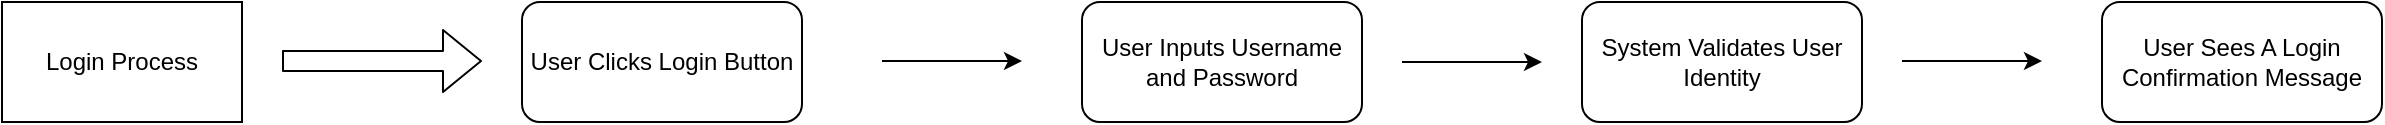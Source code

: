 <mxfile>
    <diagram id="ezw36I3oR5dIhmOx2YJK" name="Page-1">
        <mxGraphModel dx="1314" dy="737" grid="1" gridSize="10" guides="1" tooltips="1" connect="1" arrows="1" fold="1" page="1" pageScale="1" pageWidth="850" pageHeight="1100" math="0" shadow="0">
            <root>
                <mxCell id="0"/>
                <mxCell id="1" parent="0"/>
                <mxCell id="2" value="Login Process" style="rounded=0;whiteSpace=wrap;html=1;" parent="1" vertex="1">
                    <mxGeometry x="40" y="140" width="120" height="60" as="geometry"/>
                </mxCell>
                <mxCell id="3" value="" style="shape=flexArrow;endArrow=classic;html=1;" parent="1" edge="1">
                    <mxGeometry width="50" height="50" relative="1" as="geometry">
                        <mxPoint x="180" y="169.5" as="sourcePoint"/>
                        <mxPoint x="280" y="169.5" as="targetPoint"/>
                    </mxGeometry>
                </mxCell>
                <mxCell id="4" value="User Inputs Username and Password" style="rounded=1;whiteSpace=wrap;html=1;" parent="1" vertex="1">
                    <mxGeometry x="580" y="140" width="140" height="60" as="geometry"/>
                </mxCell>
                <mxCell id="5" value="" style="endArrow=classic;html=1;" parent="1" edge="1">
                    <mxGeometry width="50" height="50" relative="1" as="geometry">
                        <mxPoint x="740" y="170" as="sourcePoint"/>
                        <mxPoint x="810" y="170" as="targetPoint"/>
                    </mxGeometry>
                </mxCell>
                <mxCell id="6" value="System Validates User Identity" style="rounded=1;whiteSpace=wrap;html=1;" parent="1" vertex="1">
                    <mxGeometry x="830" y="140" width="140" height="60" as="geometry"/>
                </mxCell>
                <mxCell id="7" value="" style="endArrow=classic;html=1;" parent="1" edge="1">
                    <mxGeometry width="50" height="50" relative="1" as="geometry">
                        <mxPoint x="990" y="169.5" as="sourcePoint"/>
                        <mxPoint x="1060" y="169.5" as="targetPoint"/>
                    </mxGeometry>
                </mxCell>
                <mxCell id="8" value="User Sees A Login Confirmation Message" style="rounded=1;whiteSpace=wrap;html=1;" parent="1" vertex="1">
                    <mxGeometry x="1090" y="140" width="140" height="60" as="geometry"/>
                </mxCell>
                <mxCell id="9" value="User Clicks Login Button" style="rounded=1;whiteSpace=wrap;html=1;" parent="1" vertex="1">
                    <mxGeometry x="300" y="140" width="140" height="60" as="geometry"/>
                </mxCell>
                <mxCell id="10" value="" style="endArrow=classic;html=1;" parent="1" edge="1">
                    <mxGeometry width="50" height="50" relative="1" as="geometry">
                        <mxPoint x="480" y="169.5" as="sourcePoint"/>
                        <mxPoint x="550" y="169.5" as="targetPoint"/>
                    </mxGeometry>
                </mxCell>
            </root>
        </mxGraphModel>
    </diagram>
</mxfile>

